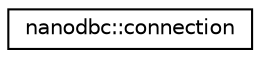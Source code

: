 digraph "Graphical Class Hierarchy"
{
 // LATEX_PDF_SIZE
  edge [fontname="Helvetica",fontsize="10",labelfontname="Helvetica",labelfontsize="10"];
  node [fontname="Helvetica",fontsize="10",shape=record];
  rankdir="LR";
  Node0 [label="nanodbc::connection",height=0.2,width=0.4,color="black", fillcolor="white", style="filled",URL="$classnanodbc_1_1connection.html",tooltip="Manages and encapsulates ODBC resources such as the connection and environment handles."];
}
